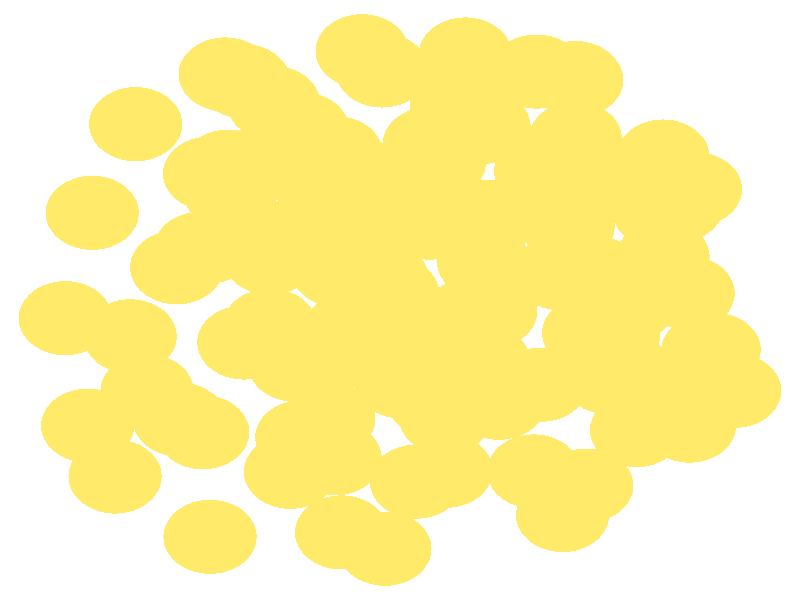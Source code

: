 #include "colors.inc"
#include "finish.inc"

global_settings {assumed_gamma 1 max_trace_level 6}
background {color White}
camera {orthographic
  right -17.52*x up 16.52*y
  direction 1.00*z
  location <0,0,50.00> look_at <0,0,0>}
light_source {<  2.00,   3.00,  40.00> color White
  area_light <0.70, 0, 0>, <0, 0.70, 0>, 3, 3
  adaptive 1 jitter}

#declare simple = finish {phong 0.7}
#declare pale = finish {ambient .5 diffuse .85 roughness .001 specular 0.200 }
#declare intermediate = finish {ambient 0.3 diffuse 0.6 specular 0.10 roughness 0.04 }
#declare vmd = finish {ambient .0 diffuse .65 phong 0.1 phong_size 40. specular 0.500 }
#declare jmol = finish {ambient .2 diffuse .6 specular 1 roughness .001 metallic}
#declare ase2 = finish {ambient 0.05 brilliance 3 diffuse 0.6 metallic specular 0.70 roughness 0.04 reflection 0.15}
#declare ase3 = finish {ambient .15 brilliance 2 diffuse .6 metallic specular 1. roughness .001 reflection .0}
#declare glass = finish {ambient .05 diffuse .3 specular 1. roughness .001}
#declare Rcell = 0.050;
#declare Rbond = 0.100;

#macro atom(LOC, R, COL, FIN)
  sphere{LOC, R texture{pigment{COL} finish{FIN}}}
#end
#macro constrain(LOC, R, COL, FIN)
union{torus{R, Rcell rotate 45*z texture{pigment{COL} finish{FIN}}}
      torus{R, Rcell rotate -45*z texture{pigment{COL} finish{FIN}}}
      translate LOC}
#end

atom(< -5.54,  -2.51,  -7.98>, 1.02, rgb <1.00, 0.82, 0.14>, ase3) // #0 
atom(< -7.33,  -0.50,  -9.38>, 1.02, rgb <1.00, 0.82, 0.14>, ase3) // #1 
atom(< -4.89,   0.90,  -9.94>, 1.02, rgb <1.00, 0.82, 0.14>, ase3) // #2 
atom(< -6.24,  -4.86,  -5.87>, 1.02, rgb <1.00, 0.82, 0.14>, ase3) // #3 
atom(< -4.32,  -3.64,  -4.15>, 1.02, rgb <1.00, 0.82, 0.14>, ase3) // #4 
atom(< -4.16,  -6.52,  -4.50>, 1.02, rgb <1.00, 0.82, 0.14>, ase3) // #5 
atom(< -6.74,   2.40,  -8.31>, 1.02, rgb <1.00, 0.82, 0.14>, ase3) // #6 
atom(< -4.37,   1.41,  -7.14>, 1.02, rgb <1.00, 0.82, 0.14>, ase3) // #7 
atom(< -5.79,   4.84,  -6.99>, 1.02, rgb <1.00, 0.82, 0.14>, ase3) // #8 
atom(< -3.42,  -1.17,  -2.87>, 1.02, rgb <1.00, 0.82, 0.14>, ase3) // #9 
atom(< -4.17,   1.48,  -1.96>, 1.02, rgb <1.00, 0.82, 0.14>, ase3) // #10 
atom(< -3.77,   3.67,  -3.72>, 1.02, rgb <1.00, 0.82, 0.14>, ase3) // #11 
atom(< -6.84,  -3.46, -10.71>, 1.02, rgb <1.00, 0.82, 0.14>, ase3) // #12 
atom(< -2.15,  -3.78, -13.90>, 1.02, rgb <1.00, 0.82, 0.14>, ase3) // #13 
atom(< -4.83,  -3.29, -12.88>, 1.02, rgb <1.00, 0.82, 0.14>, ase3) // #14 
atom(< -2.40,  -4.73,  -6.01>, 1.02, rgb <1.00, 0.82, 0.14>, ase3) // #15 
atom(< -1.42,  -4.36, -11.14>, 1.02, rgb <1.00, 0.82, 0.14>, ase3) // #16 
atom(< -0.33,  -6.85,  -6.37>, 1.02, rgb <1.00, 0.82, 0.14>, ase3) // #17 
atom(< -3.71,   2.93, -11.91>, 1.02, rgb <1.00, 0.82, 0.14>, ase3) // #18 
atom(< -2.10,   1.88, -14.02>, 1.02, rgb <1.00, 0.82, 0.14>, ase3) // #19 
atom(< -2.14,   4.70, -13.54>, 1.02, rgb <1.00, 0.82, 0.14>, ase3) // #20 
atom(< -5.91,  -1.00, -11.83>, 1.02, rgb <1.00, 0.82, 0.14>, ase3) // #21 
atom(< -2.85,  -0.70,  -7.94>, 1.02, rgb <1.00, 0.82, 0.14>, ase3) // #22 
atom(< -1.82,  -1.52, -10.53>, 1.02, rgb <1.00, 0.82, 0.14>, ase3) // #23 
atom(< -2.12,   1.48,  -9.86>, 1.02, rgb <1.00, 0.82, 0.14>, ase3) // #24 
atom(< -1.56,  -3.27,  -8.36>, 1.02, rgb <1.00, 0.82, 0.14>, ase3) // #25 
atom(< -2.30,  -1.78,  -5.44>, 1.02, rgb <1.00, 0.82, 0.14>, ase3) // #26 
atom(<  1.01,  -4.70,  -7.82>, 1.02, rgb <1.00, 0.82, 0.14>, ase3) // #27 
atom(<  0.09,  -1.05,  -7.62>, 1.02, rgb <1.00, 0.82, 0.14>, ase3) // #28 
atom(< -1.28,  -6.40,  -3.69>, 1.02, rgb <1.00, 0.82, 0.14>, ase3) // #29 
atom(<  0.61,  -1.30,  -2.57>, 1.02, rgb <1.00, 0.82, 0.14>, ase3) // #30 
atom(< -3.42,   6.02,  -8.14>, 1.02, rgb <1.00, 0.82, 0.14>, ase3) // #31 
atom(< -2.77,   5.42, -10.80>, 1.02, rgb <1.00, 0.82, 0.14>, ase3) // #32 
atom(< -4.17,   3.48,  -9.15>, 1.02, rgb <1.00, 0.82, 0.14>, ase3) // #33 
atom(< -3.13,   3.73,  -6.47>, 1.02, rgb <1.00, 0.82, 0.14>, ase3) // #34 
atom(< -1.16,   1.67,  -7.04>, 1.02, rgb <1.00, 0.82, 0.14>, ase3) // #35 
atom(< -1.40,   4.04,  -8.75>, 1.02, rgb <1.00, 0.82, 0.14>, ase3) // #36 
atom(< -2.85,   1.16,  -4.76>, 1.02, rgb <1.00, 0.82, 0.14>, ase3) // #37 
atom(< -1.36,   0.82,  -2.29>, 1.02, rgb <1.00, 0.82, 0.14>, ase3) // #38 
atom(< -0.16,   0.17,  -4.92>, 1.02, rgb <1.00, 0.82, 0.14>, ase3) // #39 
atom(< -0.90,   3.35,  -4.68>, 1.02, rgb <1.00, 0.82, 0.14>, ase3) // #40 
atom(< -1.41,  -1.46,  -0.51>, 1.02, rgb <1.00, 0.82, 0.14>, ase3) // #41 
atom(<  0.99,  -3.22,  -0.38>, 1.02, rgb <1.00, 0.82, 0.14>, ase3) // #42 
atom(<  1.58,  -0.38,   0.00>, 1.02, rgb <1.00, 0.82, 0.14>, ase3) // #43 
atom(< -0.83,   6.85,  -9.22>, 1.02, rgb <1.00, 0.82, 0.14>, ase3) // #44 
atom(< -3.83,   6.21,  -5.24>, 1.02, rgb <1.00, 0.82, 0.14>, ase3) // #45 
atom(<  1.23,   5.52,  -4.83>, 1.02, rgb <1.00, 0.82, 0.14>, ase3) // #46 
atom(< -2.03,   3.53,  -1.48>, 1.02, rgb <1.00, 0.82, 0.14>, ase3) // #47 
atom(<  0.36,   2.27,  -0.30>, 1.02, rgb <1.00, 0.82, 0.14>, ase3) // #48 
atom(<  0.64,   4.29,  -2.36>, 1.02, rgb <1.00, 0.82, 0.14>, ase3) // #49 
atom(< -1.02,  -0.72, -14.78>, 1.02, rgb <1.00, 0.82, 0.14>, ase3) // #50 
atom(<  0.02,  -2.24, -12.66>, 1.02, rgb <1.00, 0.82, 0.14>, ase3) // #51 
atom(<  1.58,  -0.38, -16.00>, 1.02, rgb <1.00, 0.82, 0.14>, ase3) // #52 
atom(<  0.36,  -5.00, -13.33>, 1.02, rgb <1.00, 0.82, 0.14>, ase3) // #53 
atom(<  2.93,  -4.72, -10.01>, 1.02, rgb <1.00, 0.82, 0.14>, ase3) // #54 
atom(<  3.09,  -2.33, -11.61>, 1.02, rgb <1.00, 0.82, 0.14>, ase3) // #55 
atom(< -0.74,   3.38, -11.44>, 1.02, rgb <1.00, 0.82, 0.14>, ase3) // #56 
atom(<  1.90,   2.29, -14.74>, 1.02, rgb <1.00, 0.82, 0.14>, ase3) // #57 
atom(< -0.39,   0.60, -12.02>, 1.02, rgb <1.00, 0.82, 0.14>, ase3) // #58 
atom(<  1.97,  -0.18, -10.19>, 1.02, rgb <1.00, 0.82, 0.14>, ase3) // #59 
atom(<  1.99,  -0.30, -13.33>, 1.02, rgb <1.00, 0.82, 0.14>, ase3) // #60 
atom(<  1.98,   2.23, -11.82>, 1.02, rgb <1.00, 0.82, 0.14>, ase3) // #61 
atom(<  0.74,  -2.78,  -9.96>, 1.02, rgb <1.00, 0.82, 0.14>, ase3) // #62 
atom(<  1.83,  -1.69,  -5.27>, 1.02, rgb <1.00, 0.82, 0.14>, ase3) // #63 
atom(<  6.34,  -3.46,  -9.39>, 1.02, rgb <1.00, 0.82, 0.14>, ase3) // #64 
atom(<  4.68,  -0.95,  -9.61>, 1.02, rgb <1.00, 0.82, 0.14>, ase3) // #65 
atom(<  3.56,  -5.92,  -7.38>, 1.02, rgb <1.00, 0.82, 0.14>, ase3) // #66 
atom(<  4.09,  -5.11,  -4.53>, 1.02, rgb <1.00, 0.82, 0.14>, ase3) // #67 
atom(<  5.18,  -3.58,  -6.72>, 1.02, rgb <1.00, 0.82, 0.14>, ase3) // #68 
atom(< -0.39,   6.32, -12.05>, 1.02, rgb <1.00, 0.82, 0.14>, ase3) // #69 
atom(<  1.19,   4.96, -10.00>, 1.02, rgb <1.00, 0.82, 0.14>, ase3) // #70 
atom(<  1.84,   4.77, -13.01>, 1.02, rgb <1.00, 0.82, 0.14>, ase3) // #71 
atom(<  0.65,   2.13,  -9.33>, 1.02, rgb <1.00, 0.82, 0.14>, ase3) // #72 
atom(<  0.86,   3.78,  -7.05>, 1.02, rgb <1.00, 0.82, 0.14>, ase3) // #73 
atom(<  3.68,   2.02,  -9.49>, 1.02, rgb <1.00, 0.82, 0.14>, ase3) // #74 
atom(<  3.87,   6.06,  -8.61>, 1.02, rgb <1.00, 0.82, 0.14>, ase3) // #75 
atom(<  1.83,   1.05,  -6.91>, 1.02, rgb <1.00, 0.82, 0.14>, ase3) // #76 
atom(<  3.50,   0.74,  -4.63>, 1.02, rgb <1.00, 0.82, 0.14>, ase3) // #77 
atom(<  4.13,  -0.91,  -6.81>, 1.02, rgb <1.00, 0.82, 0.14>, ase3) // #78 
atom(<  3.77,   3.13,  -6.76>, 1.02, rgb <1.00, 0.82, 0.14>, ase3) // #79 
atom(<  4.57,  -2.13,  -4.27>, 1.02, rgb <1.00, 0.82, 0.14>, ase3) // #80 
atom(<  6.27,  -2.69,  -2.12>, 1.02, rgb <1.00, 0.82, 0.14>, ase3) // #81 
atom(<  1.43,   6.76,  -7.40>, 1.02, rgb <1.00, 0.82, 0.14>, ase3) // #82 
atom(<  2.99,   6.29,  -2.76>, 1.02, rgb <1.00, 0.82, 0.14>, ase3) // #83 
atom(<  3.84,   6.11,  -5.74>, 1.02, rgb <1.00, 0.82, 0.14>, ase3) // #84 
atom(<  3.08,   3.55,  -3.74>, 1.02, rgb <1.00, 0.82, 0.14>, ase3) // #85 
atom(<  5.68,   2.43,  -3.16>, 1.02, rgb <1.00, 0.82, 0.14>, ase3) // #86 
atom(<  5.04,  -0.11,  -2.31>, 1.02, rgb <1.00, 0.82, 0.14>, ase3) // #87 
atom(<  2.17,  -2.83, -14.54>, 1.02, rgb <1.00, 0.82, 0.14>, ase3) // #88 
atom(<  4.33,   3.08, -13.39>, 1.02, rgb <1.00, 0.82, 0.14>, ase3) // #89 
atom(<  4.26,   0.75, -15.07>, 1.02, rgb <1.00, 0.82, 0.14>, ase3) // #90 
atom(<  4.31,   0.52, -12.00>, 1.02, rgb <1.00, 0.82, 0.14>, ase3) // #91 
atom(<  4.80,  -1.75, -13.78>, 1.02, rgb <1.00, 0.82, 0.14>, ase3) // #92 
atom(<  6.88,  -1.37,  -7.53>, 1.02, rgb <1.00, 0.82, 0.14>, ase3) // #93 
atom(<  6.74,  -1.40, -11.65>, 1.02, rgb <1.00, 0.82, 0.14>, ase3) // #94 
atom(<  3.84,   4.44, -10.96>, 1.02, rgb <1.00, 0.82, 0.14>, ase3) // #95 
atom(<  5.76,   3.95,  -8.63>, 1.02, rgb <1.00, 0.82, 0.14>, ase3) // #96 
atom(<  6.07,   2.60, -11.19>, 1.02, rgb <1.00, 0.82, 0.14>, ase3) // #97 
atom(<  5.76,   1.19,  -7.95>, 1.02, rgb <1.00, 0.82, 0.14>, ase3) // #98 
atom(<  6.31,   0.19,  -5.06>, 1.02, rgb <1.00, 0.82, 0.14>, ase3) // #99 
atom(<  7.33,  -2.50,  -4.84>, 1.02, rgb <1.00, 0.82, 0.14>, ase3) // #100 
atom(<  6.47,   3.05,  -5.92>, 1.02, rgb <1.00, 0.82, 0.14>, ase3) // #101 
